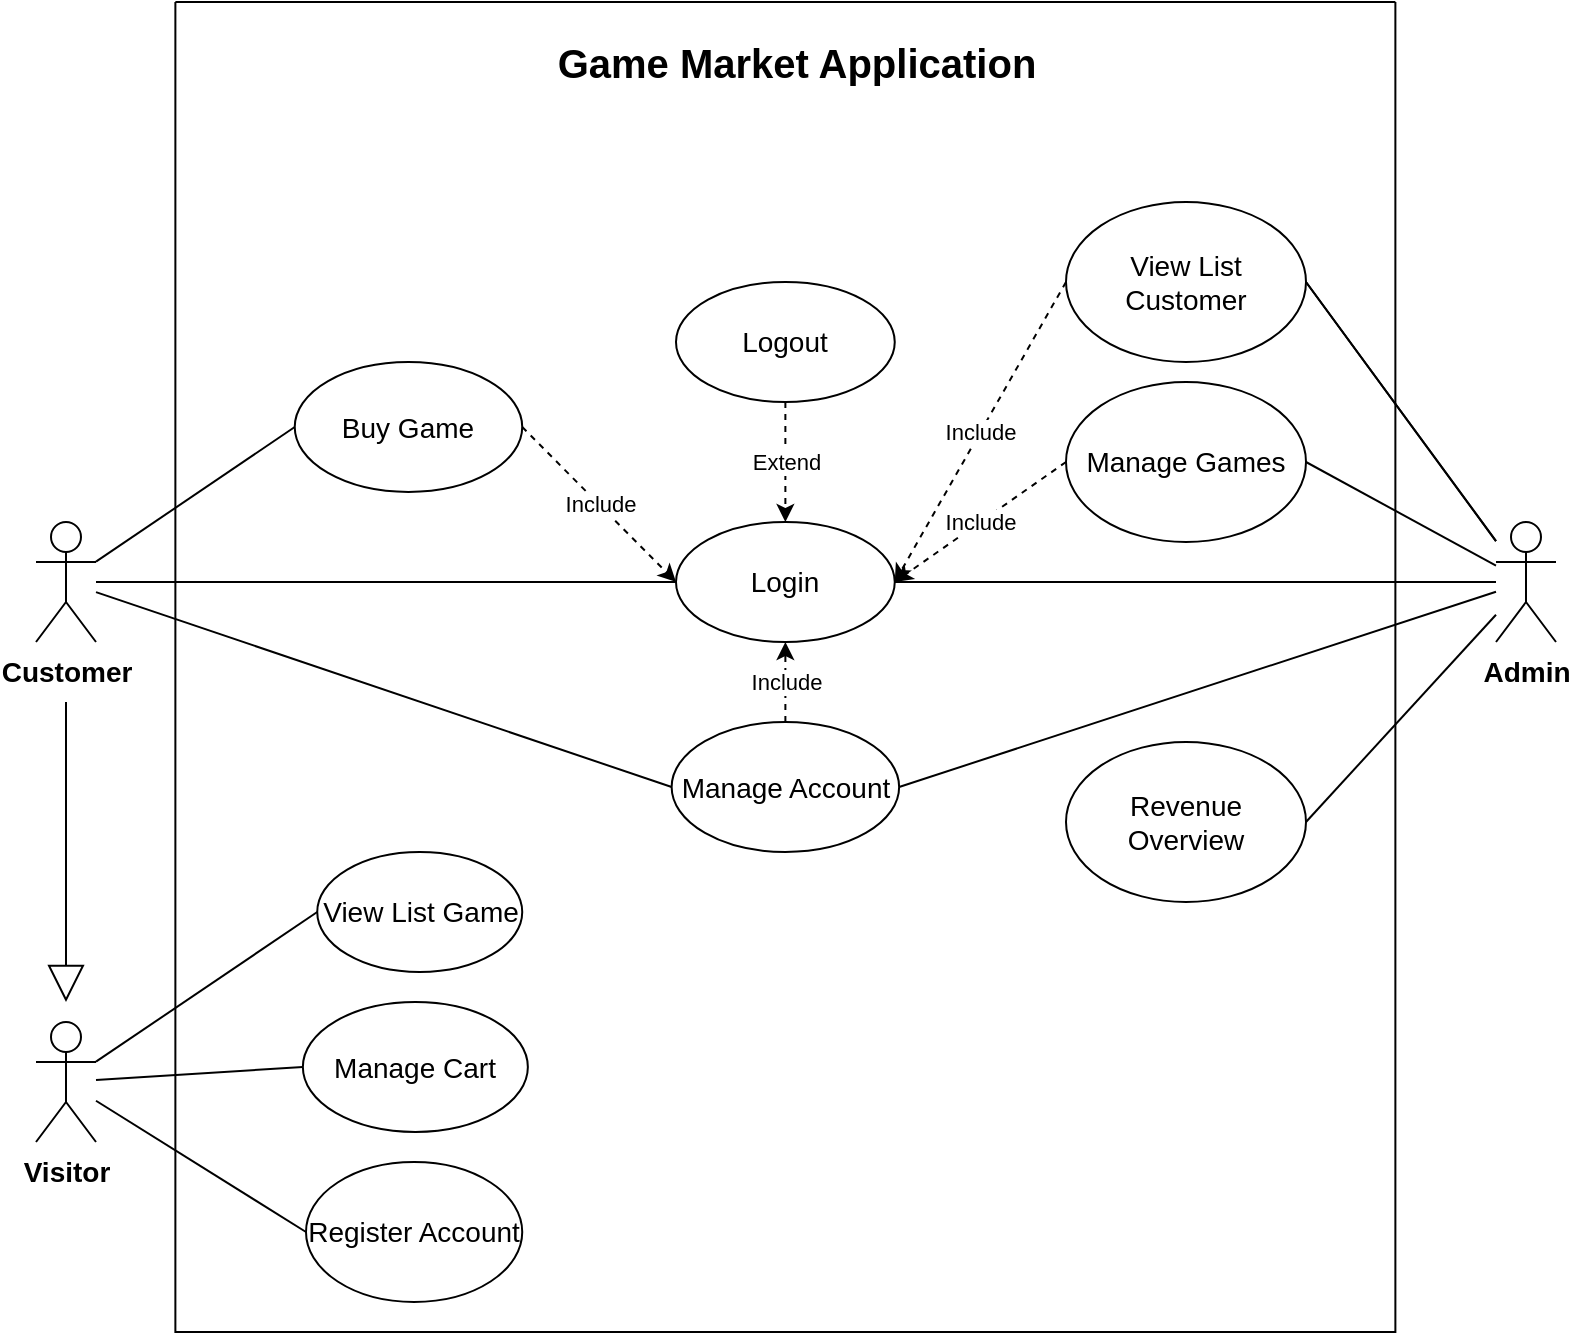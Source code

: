 <mxfile version="20.3.0" type="device"><diagram id="KXcQYND8kiZpKf5_zue2" name="Page-1"><mxGraphModel dx="124" dy="1093" grid="1" gridSize="10" guides="1" tooltips="1" connect="1" arrows="1" fold="1" page="1" pageScale="1" pageWidth="850" pageHeight="1100" math="0" shadow="0"><root><mxCell id="0"/><mxCell id="1" parent="0"/><mxCell id="yJES4FdTqjZqcFZiMuPb-54" value="View List Game" style="ellipse;whiteSpace=wrap;html=1;fontSize=14;" parent="1" vertex="1"><mxGeometry x="1885.62" y="565" width="102.5" height="60" as="geometry"/></mxCell><mxCell id="yJES4FdTqjZqcFZiMuPb-55" value="Register Account" style="ellipse;whiteSpace=wrap;html=1;fontSize=14;" parent="1" vertex="1"><mxGeometry x="1880.0" y="720" width="108.12" height="70" as="geometry"/></mxCell><mxCell id="yJES4FdTqjZqcFZiMuPb-57" value="&lt;b style=&quot;font-size: 14px;&quot;&gt;Customer&lt;/b&gt;" style="shape=umlActor;verticalLabelPosition=bottom;verticalAlign=top;html=1;outlineConnect=0;fontSize=14;" parent="1" vertex="1"><mxGeometry x="1745" y="400" width="30" height="60" as="geometry"/></mxCell><mxCell id="yJES4FdTqjZqcFZiMuPb-60" value="Buy Game" style="ellipse;whiteSpace=wrap;html=1;fontSize=14;" parent="1" vertex="1"><mxGeometry x="1874.37" y="320" width="113.75" height="65" as="geometry"/></mxCell><mxCell id="yJES4FdTqjZqcFZiMuPb-62" value="&lt;b style=&quot;font-size: 14px;&quot;&gt;Admin&lt;/b&gt;" style="shape=umlActor;verticalLabelPosition=bottom;verticalAlign=top;html=1;outlineConnect=0;fontSize=14;" parent="1" vertex="1"><mxGeometry x="2475" y="400" width="30" height="60" as="geometry"/></mxCell><mxCell id="yJES4FdTqjZqcFZiMuPb-63" value="" style="endArrow=none;html=1;rounded=0;fontSize=14;entryX=0;entryY=0.5;entryDx=0;entryDy=0;" parent="1" source="yJES4FdTqjZqcFZiMuPb-57" target="yJES4FdTqjZqcFZiMuPb-56" edge="1"><mxGeometry width="50" height="50" relative="1" as="geometry"><mxPoint x="1945" y="445" as="sourcePoint"/><mxPoint x="1995" y="395" as="targetPoint"/></mxGeometry></mxCell><mxCell id="yJES4FdTqjZqcFZiMuPb-64" value="" style="endArrow=none;html=1;rounded=0;fontSize=14;entryX=0;entryY=0.5;entryDx=0;entryDy=0;" parent="1" source="yJES4FdTqjZqcFZiMuPb-94" target="yJES4FdTqjZqcFZiMuPb-54" edge="1"><mxGeometry width="50" height="50" relative="1" as="geometry"><mxPoint x="1755" y="1071.538" as="sourcePoint"/><mxPoint x="1967.5" y="955" as="targetPoint"/></mxGeometry></mxCell><mxCell id="yJES4FdTqjZqcFZiMuPb-67" value="Manage Cart" style="ellipse;whiteSpace=wrap;html=1;fontSize=14;" parent="1" vertex="1"><mxGeometry x="1878.43" y="640" width="112.5" height="65" as="geometry"/></mxCell><mxCell id="yJES4FdTqjZqcFZiMuPb-68" value="" style="endArrow=none;html=1;rounded=0;fontSize=14;entryX=0;entryY=0.5;entryDx=0;entryDy=0;" parent="1" source="yJES4FdTqjZqcFZiMuPb-94" target="yJES4FdTqjZqcFZiMuPb-67" edge="1"><mxGeometry width="50" height="50" relative="1" as="geometry"><mxPoint x="1785" y="799.805" as="sourcePoint"/><mxPoint x="2005.0" y="850" as="targetPoint"/></mxGeometry></mxCell><mxCell id="yJES4FdTqjZqcFZiMuPb-69" value="" style="endArrow=none;html=1;rounded=0;fontSize=14;entryX=0;entryY=0.5;entryDx=0;entryDy=0;" parent="1" source="yJES4FdTqjZqcFZiMuPb-57" target="yJES4FdTqjZqcFZiMuPb-60" edge="1"><mxGeometry width="50" height="50" relative="1" as="geometry"><mxPoint x="1725" y="448.667" as="sourcePoint"/><mxPoint x="1935.0" y="570" as="targetPoint"/></mxGeometry></mxCell><mxCell id="yJES4FdTqjZqcFZiMuPb-73" value="Manage Games" style="ellipse;whiteSpace=wrap;html=1;fontSize=14;" parent="1" vertex="1"><mxGeometry x="2260" y="330" width="120" height="80" as="geometry"/></mxCell><mxCell id="yJES4FdTqjZqcFZiMuPb-75" value="" style="endArrow=none;html=1;rounded=0;fontSize=14;exitX=1;exitY=0.5;exitDx=0;exitDy=0;" parent="1" source="yJES4FdTqjZqcFZiMuPb-73" target="yJES4FdTqjZqcFZiMuPb-62" edge="1"><mxGeometry width="50" height="50" relative="1" as="geometry"><mxPoint x="2435" y="665" as="sourcePoint"/><mxPoint x="2585" y="583.182" as="targetPoint"/></mxGeometry></mxCell><mxCell id="yJES4FdTqjZqcFZiMuPb-91" value="" style="endArrow=none;html=1;rounded=0;fontSize=14;exitX=1;exitY=0.5;exitDx=0;exitDy=0;" parent="1" source="yJES4FdTqjZqcFZiMuPb-72" target="yJES4FdTqjZqcFZiMuPb-62" edge="1"><mxGeometry width="50" height="50" relative="1" as="geometry"><mxPoint x="2365" y="795" as="sourcePoint"/><mxPoint x="2575" y="580.333" as="targetPoint"/></mxGeometry></mxCell><mxCell id="yJES4FdTqjZqcFZiMuPb-94" value="&lt;b style=&quot;font-size: 14px;&quot;&gt;Visitor&lt;/b&gt;" style="shape=umlActor;verticalLabelPosition=bottom;verticalAlign=top;html=1;outlineConnect=0;fontSize=14;" parent="1" vertex="1"><mxGeometry x="1745" y="650" width="30" height="60" as="geometry"/></mxCell><mxCell id="yJES4FdTqjZqcFZiMuPb-95" value="" style="endArrow=block;endSize=16;endFill=0;html=1;rounded=0;" parent="1" edge="1"><mxGeometry width="160" relative="1" as="geometry"><mxPoint x="1760" y="490" as="sourcePoint"/><mxPoint x="1760" y="640" as="targetPoint"/></mxGeometry></mxCell><mxCell id="yJES4FdTqjZqcFZiMuPb-97" value="" style="endArrow=none;html=1;rounded=0;fontSize=14;entryX=0;entryY=0.5;entryDx=0;entryDy=0;" parent="1" source="yJES4FdTqjZqcFZiMuPb-94" target="yJES4FdTqjZqcFZiMuPb-55" edge="1"><mxGeometry width="50" height="50" relative="1" as="geometry"><mxPoint x="1725" y="788.973" as="sourcePoint"/><mxPoint x="1892.5" y="945" as="targetPoint"/></mxGeometry></mxCell><mxCell id="yJES4FdTqjZqcFZiMuPb-56" value="Login" style="ellipse;whiteSpace=wrap;html=1;fontSize=14;" parent="1" vertex="1"><mxGeometry x="2065" y="400" width="109.38" height="60" as="geometry"/></mxCell><mxCell id="j5gfw2YF714i59jHXQbF-1" value="" style="endArrow=none;html=1;rounded=0;fontSize=14;entryX=0;entryY=0.5;entryDx=0;entryDy=0;" parent="1" source="yJES4FdTqjZqcFZiMuPb-57" target="j5gfw2YF714i59jHXQbF-2" edge="1"><mxGeometry width="50" height="50" relative="1" as="geometry"><mxPoint x="1725" y="426.275" as="sourcePoint"/><mxPoint x="1935" y="295" as="targetPoint"/></mxGeometry></mxCell><mxCell id="j5gfw2YF714i59jHXQbF-2" value="Manage Account" style="ellipse;whiteSpace=wrap;html=1;fontSize=14;" parent="1" vertex="1"><mxGeometry x="2062.82" y="500" width="113.75" height="65" as="geometry"/></mxCell><mxCell id="j5gfw2YF714i59jHXQbF-4" value="Logout" style="ellipse;whiteSpace=wrap;html=1;fontSize=14;" parent="1" vertex="1"><mxGeometry x="2065" y="280" width="109.38" height="60" as="geometry"/></mxCell><mxCell id="j5gfw2YF714i59jHXQbF-7" value="Extend" style="endArrow=classic;html=1;rounded=0;exitX=0.5;exitY=1;exitDx=0;exitDy=0;dashed=1;entryX=0.5;entryY=0;entryDx=0;entryDy=0;" parent="1" source="j5gfw2YF714i59jHXQbF-4" target="yJES4FdTqjZqcFZiMuPb-56" edge="1"><mxGeometry width="50" height="50" relative="1" as="geometry"><mxPoint x="1989.38" y="565" as="sourcePoint"/><mxPoint x="2420" y="360" as="targetPoint"/></mxGeometry></mxCell><mxCell id="j5gfw2YF714i59jHXQbF-8" value="" style="endArrow=none;html=1;rounded=0;fontSize=14;exitX=1;exitY=0.5;exitDx=0;exitDy=0;" parent="1" source="yJES4FdTqjZqcFZiMuPb-56" target="yJES4FdTqjZqcFZiMuPb-62" edge="1"><mxGeometry width="50" height="50" relative="1" as="geometry"><mxPoint x="2403.75" y="315" as="sourcePoint"/><mxPoint x="2575" y="489.698" as="targetPoint"/></mxGeometry></mxCell><mxCell id="j5gfw2YF714i59jHXQbF-11" value="Include" style="endArrow=classic;html=1;rounded=0;exitX=0.5;exitY=0;exitDx=0;exitDy=0;dashed=1;entryX=0.5;entryY=1;entryDx=0;entryDy=0;" parent="1" source="j5gfw2YF714i59jHXQbF-2" target="yJES4FdTqjZqcFZiMuPb-56" edge="1"><mxGeometry width="50" height="50" relative="1" as="geometry"><mxPoint x="2004.38" y="287.5" as="sourcePoint"/><mxPoint x="2140" y="490" as="targetPoint"/></mxGeometry></mxCell><mxCell id="j5gfw2YF714i59jHXQbF-12" value="Include" style="endArrow=classic;html=1;rounded=0;dashed=1;entryX=0;entryY=0.5;entryDx=0;entryDy=0;exitX=1;exitY=0.5;exitDx=0;exitDy=0;" parent="1" source="yJES4FdTqjZqcFZiMuPb-60" target="yJES4FdTqjZqcFZiMuPb-56" edge="1"><mxGeometry width="50" height="50" relative="1" as="geometry"><mxPoint x="2150" y="570" as="sourcePoint"/><mxPoint x="2140" y="390" as="targetPoint"/></mxGeometry></mxCell><mxCell id="j5gfw2YF714i59jHXQbF-16" value="" style="swimlane;startSize=0;fontSize=14;" parent="1" vertex="1"><mxGeometry x="1814.69" y="140" width="610" height="665" as="geometry"/></mxCell><mxCell id="j5gfw2YF714i59jHXQbF-17" value="&lt;b style=&quot;font-size: 20px;&quot;&gt;Game Market Application&lt;/b&gt;" style="text;html=1;align=center;verticalAlign=middle;resizable=0;points=[];autosize=1;strokeColor=none;fillColor=none;fontSize=14;" parent="j5gfw2YF714i59jHXQbF-16" vertex="1"><mxGeometry x="180.31" y="10" width="260" height="40" as="geometry"/></mxCell><mxCell id="Gbq3xk1Et8Bgqp2HFO_I-4" value="Include" style="endArrow=classic;html=1;rounded=0;exitX=0;exitY=0.5;exitDx=0;exitDy=0;dashed=1;entryX=1;entryY=0.5;entryDx=0;entryDy=0;" parent="1" source="yJES4FdTqjZqcFZiMuPb-72" target="yJES4FdTqjZqcFZiMuPb-56" edge="1"><mxGeometry width="50" height="50" relative="1" as="geometry"><mxPoint x="2129.685" y="355" as="sourcePoint"/><mxPoint x="2129.69" y="410" as="targetPoint"/></mxGeometry></mxCell><mxCell id="Gbq3xk1Et8Bgqp2HFO_I-5" value="Include" style="endArrow=classic;html=1;rounded=0;exitX=0;exitY=0.5;exitDx=0;exitDy=0;dashed=1;entryX=1;entryY=0.5;entryDx=0;entryDy=0;" parent="1" source="yJES4FdTqjZqcFZiMuPb-73" target="yJES4FdTqjZqcFZiMuPb-56" edge="1"><mxGeometry width="50" height="50" relative="1" as="geometry"><mxPoint x="2301.324" y="398.284" as="sourcePoint"/><mxPoint x="2184.38" y="440" as="targetPoint"/></mxGeometry></mxCell><mxCell id="Gbq3xk1Et8Bgqp2HFO_I-6" value="" style="endArrow=none;html=1;rounded=0;fontSize=14;exitX=1;exitY=0.5;exitDx=0;exitDy=0;startArrow=none;" parent="1" source="yJES4FdTqjZqcFZiMuPb-72" target="yJES4FdTqjZqcFZiMuPb-62" edge="1"><mxGeometry width="50" height="50" relative="1" as="geometry"><mxPoint x="2410.0" y="260" as="sourcePoint"/><mxPoint x="2485" y="410.0" as="targetPoint"/></mxGeometry></mxCell><mxCell id="yJES4FdTqjZqcFZiMuPb-72" value="View List Customer" style="ellipse;whiteSpace=wrap;html=1;fontSize=14;" parent="1" vertex="1"><mxGeometry x="2260" y="240" width="120" height="80" as="geometry"/></mxCell><mxCell id="Gbq3xk1Et8Bgqp2HFO_I-11" value="" style="endArrow=none;html=1;rounded=0;fontSize=14;exitX=1;exitY=0.5;exitDx=0;exitDy=0;" parent="1" source="j5gfw2YF714i59jHXQbF-2" target="yJES4FdTqjZqcFZiMuPb-62" edge="1"><mxGeometry width="50" height="50" relative="1" as="geometry"><mxPoint x="2174.38" y="572.5" as="sourcePoint"/><mxPoint x="2475" y="436.772" as="targetPoint"/></mxGeometry></mxCell><mxCell id="Gbq3xk1Et8Bgqp2HFO_I-14" value="Revenue Overview" style="ellipse;whiteSpace=wrap;html=1;fontSize=14;" parent="1" vertex="1"><mxGeometry x="2260" y="510" width="120" height="80" as="geometry"/></mxCell><mxCell id="Gbq3xk1Et8Bgqp2HFO_I-15" value="" style="endArrow=none;html=1;rounded=0;fontSize=14;exitX=1;exitY=0.5;exitDx=0;exitDy=0;" parent="1" source="Gbq3xk1Et8Bgqp2HFO_I-14" target="yJES4FdTqjZqcFZiMuPb-62" edge="1"><mxGeometry width="50" height="50" relative="1" as="geometry"><mxPoint x="2186.57" y="542.5" as="sourcePoint"/><mxPoint x="2485" y="444.905" as="targetPoint"/></mxGeometry></mxCell></root></mxGraphModel></diagram></mxfile>